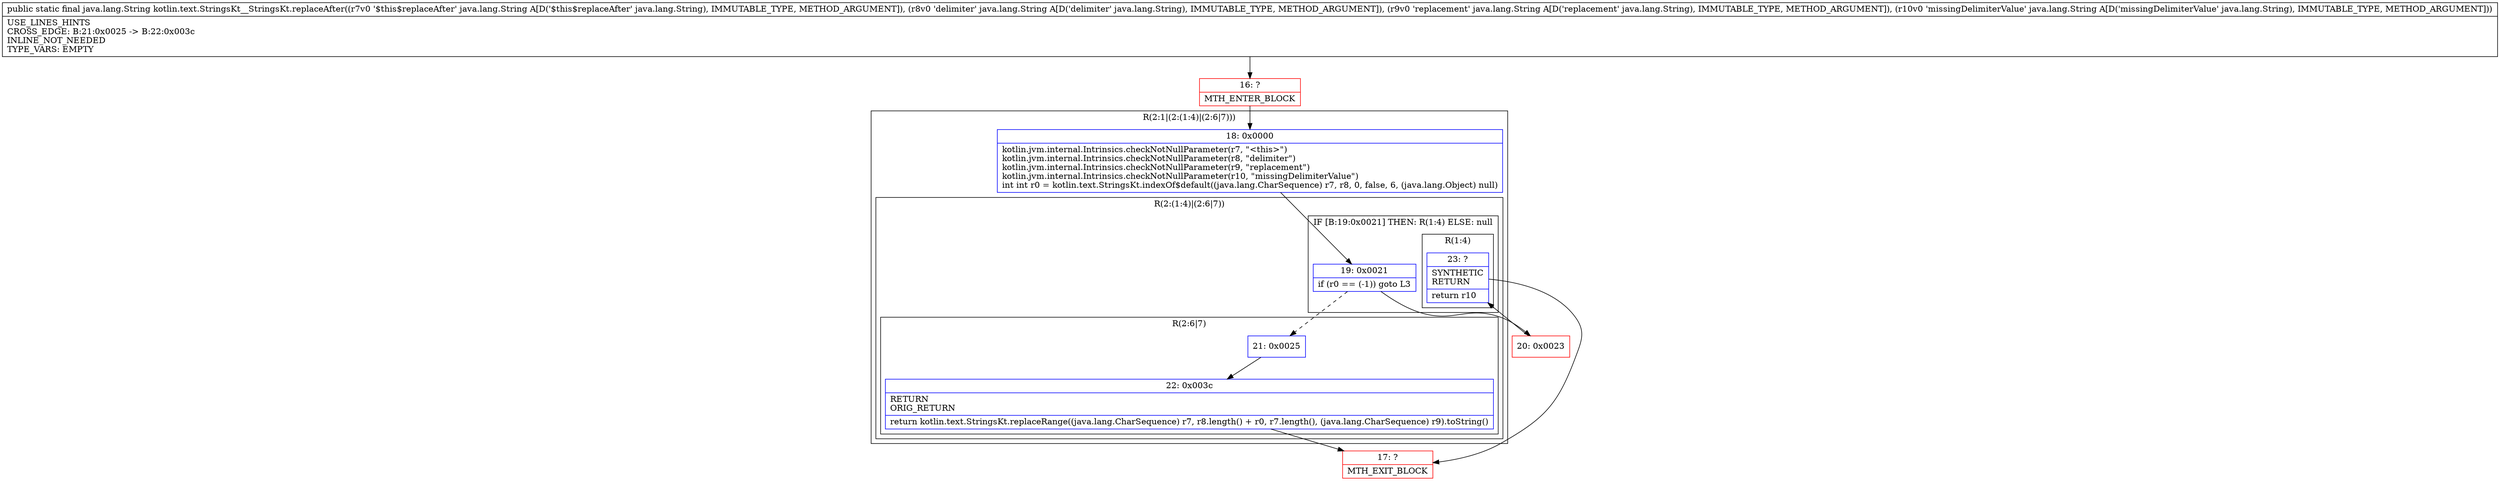 digraph "CFG forkotlin.text.StringsKt__StringsKt.replaceAfter(Ljava\/lang\/String;Ljava\/lang\/String;Ljava\/lang\/String;Ljava\/lang\/String;)Ljava\/lang\/String;" {
subgraph cluster_Region_639331723 {
label = "R(2:1|(2:(1:4)|(2:6|7)))";
node [shape=record,color=blue];
Node_18 [shape=record,label="{18\:\ 0x0000|kotlin.jvm.internal.Intrinsics.checkNotNullParameter(r7, \"\<this\>\")\lkotlin.jvm.internal.Intrinsics.checkNotNullParameter(r8, \"delimiter\")\lkotlin.jvm.internal.Intrinsics.checkNotNullParameter(r9, \"replacement\")\lkotlin.jvm.internal.Intrinsics.checkNotNullParameter(r10, \"missingDelimiterValue\")\lint int r0 = kotlin.text.StringsKt.indexOf$default((java.lang.CharSequence) r7, r8, 0, false, 6, (java.lang.Object) null)\l}"];
subgraph cluster_Region_1057010957 {
label = "R(2:(1:4)|(2:6|7))";
node [shape=record,color=blue];
subgraph cluster_IfRegion_1176355902 {
label = "IF [B:19:0x0021] THEN: R(1:4) ELSE: null";
node [shape=record,color=blue];
Node_19 [shape=record,label="{19\:\ 0x0021|if (r0 == (\-1)) goto L3\l}"];
subgraph cluster_Region_1452979822 {
label = "R(1:4)";
node [shape=record,color=blue];
Node_23 [shape=record,label="{23\:\ ?|SYNTHETIC\lRETURN\l|return r10\l}"];
}
}
subgraph cluster_Region_1911214223 {
label = "R(2:6|7)";
node [shape=record,color=blue];
Node_21 [shape=record,label="{21\:\ 0x0025}"];
Node_22 [shape=record,label="{22\:\ 0x003c|RETURN\lORIG_RETURN\l|return kotlin.text.StringsKt.replaceRange((java.lang.CharSequence) r7, r8.length() + r0, r7.length(), (java.lang.CharSequence) r9).toString()\l}"];
}
}
}
Node_16 [shape=record,color=red,label="{16\:\ ?|MTH_ENTER_BLOCK\l}"];
Node_20 [shape=record,color=red,label="{20\:\ 0x0023}"];
Node_17 [shape=record,color=red,label="{17\:\ ?|MTH_EXIT_BLOCK\l}"];
MethodNode[shape=record,label="{public static final java.lang.String kotlin.text.StringsKt__StringsKt.replaceAfter((r7v0 '$this$replaceAfter' java.lang.String A[D('$this$replaceAfter' java.lang.String), IMMUTABLE_TYPE, METHOD_ARGUMENT]), (r8v0 'delimiter' java.lang.String A[D('delimiter' java.lang.String), IMMUTABLE_TYPE, METHOD_ARGUMENT]), (r9v0 'replacement' java.lang.String A[D('replacement' java.lang.String), IMMUTABLE_TYPE, METHOD_ARGUMENT]), (r10v0 'missingDelimiterValue' java.lang.String A[D('missingDelimiterValue' java.lang.String), IMMUTABLE_TYPE, METHOD_ARGUMENT]))  | USE_LINES_HINTS\lCROSS_EDGE: B:21:0x0025 \-\> B:22:0x003c\lINLINE_NOT_NEEDED\lTYPE_VARS: EMPTY\l}"];
MethodNode -> Node_16;Node_18 -> Node_19;
Node_19 -> Node_20;
Node_19 -> Node_21[style=dashed];
Node_23 -> Node_17;
Node_21 -> Node_22;
Node_22 -> Node_17;
Node_16 -> Node_18;
Node_20 -> Node_23;
}

